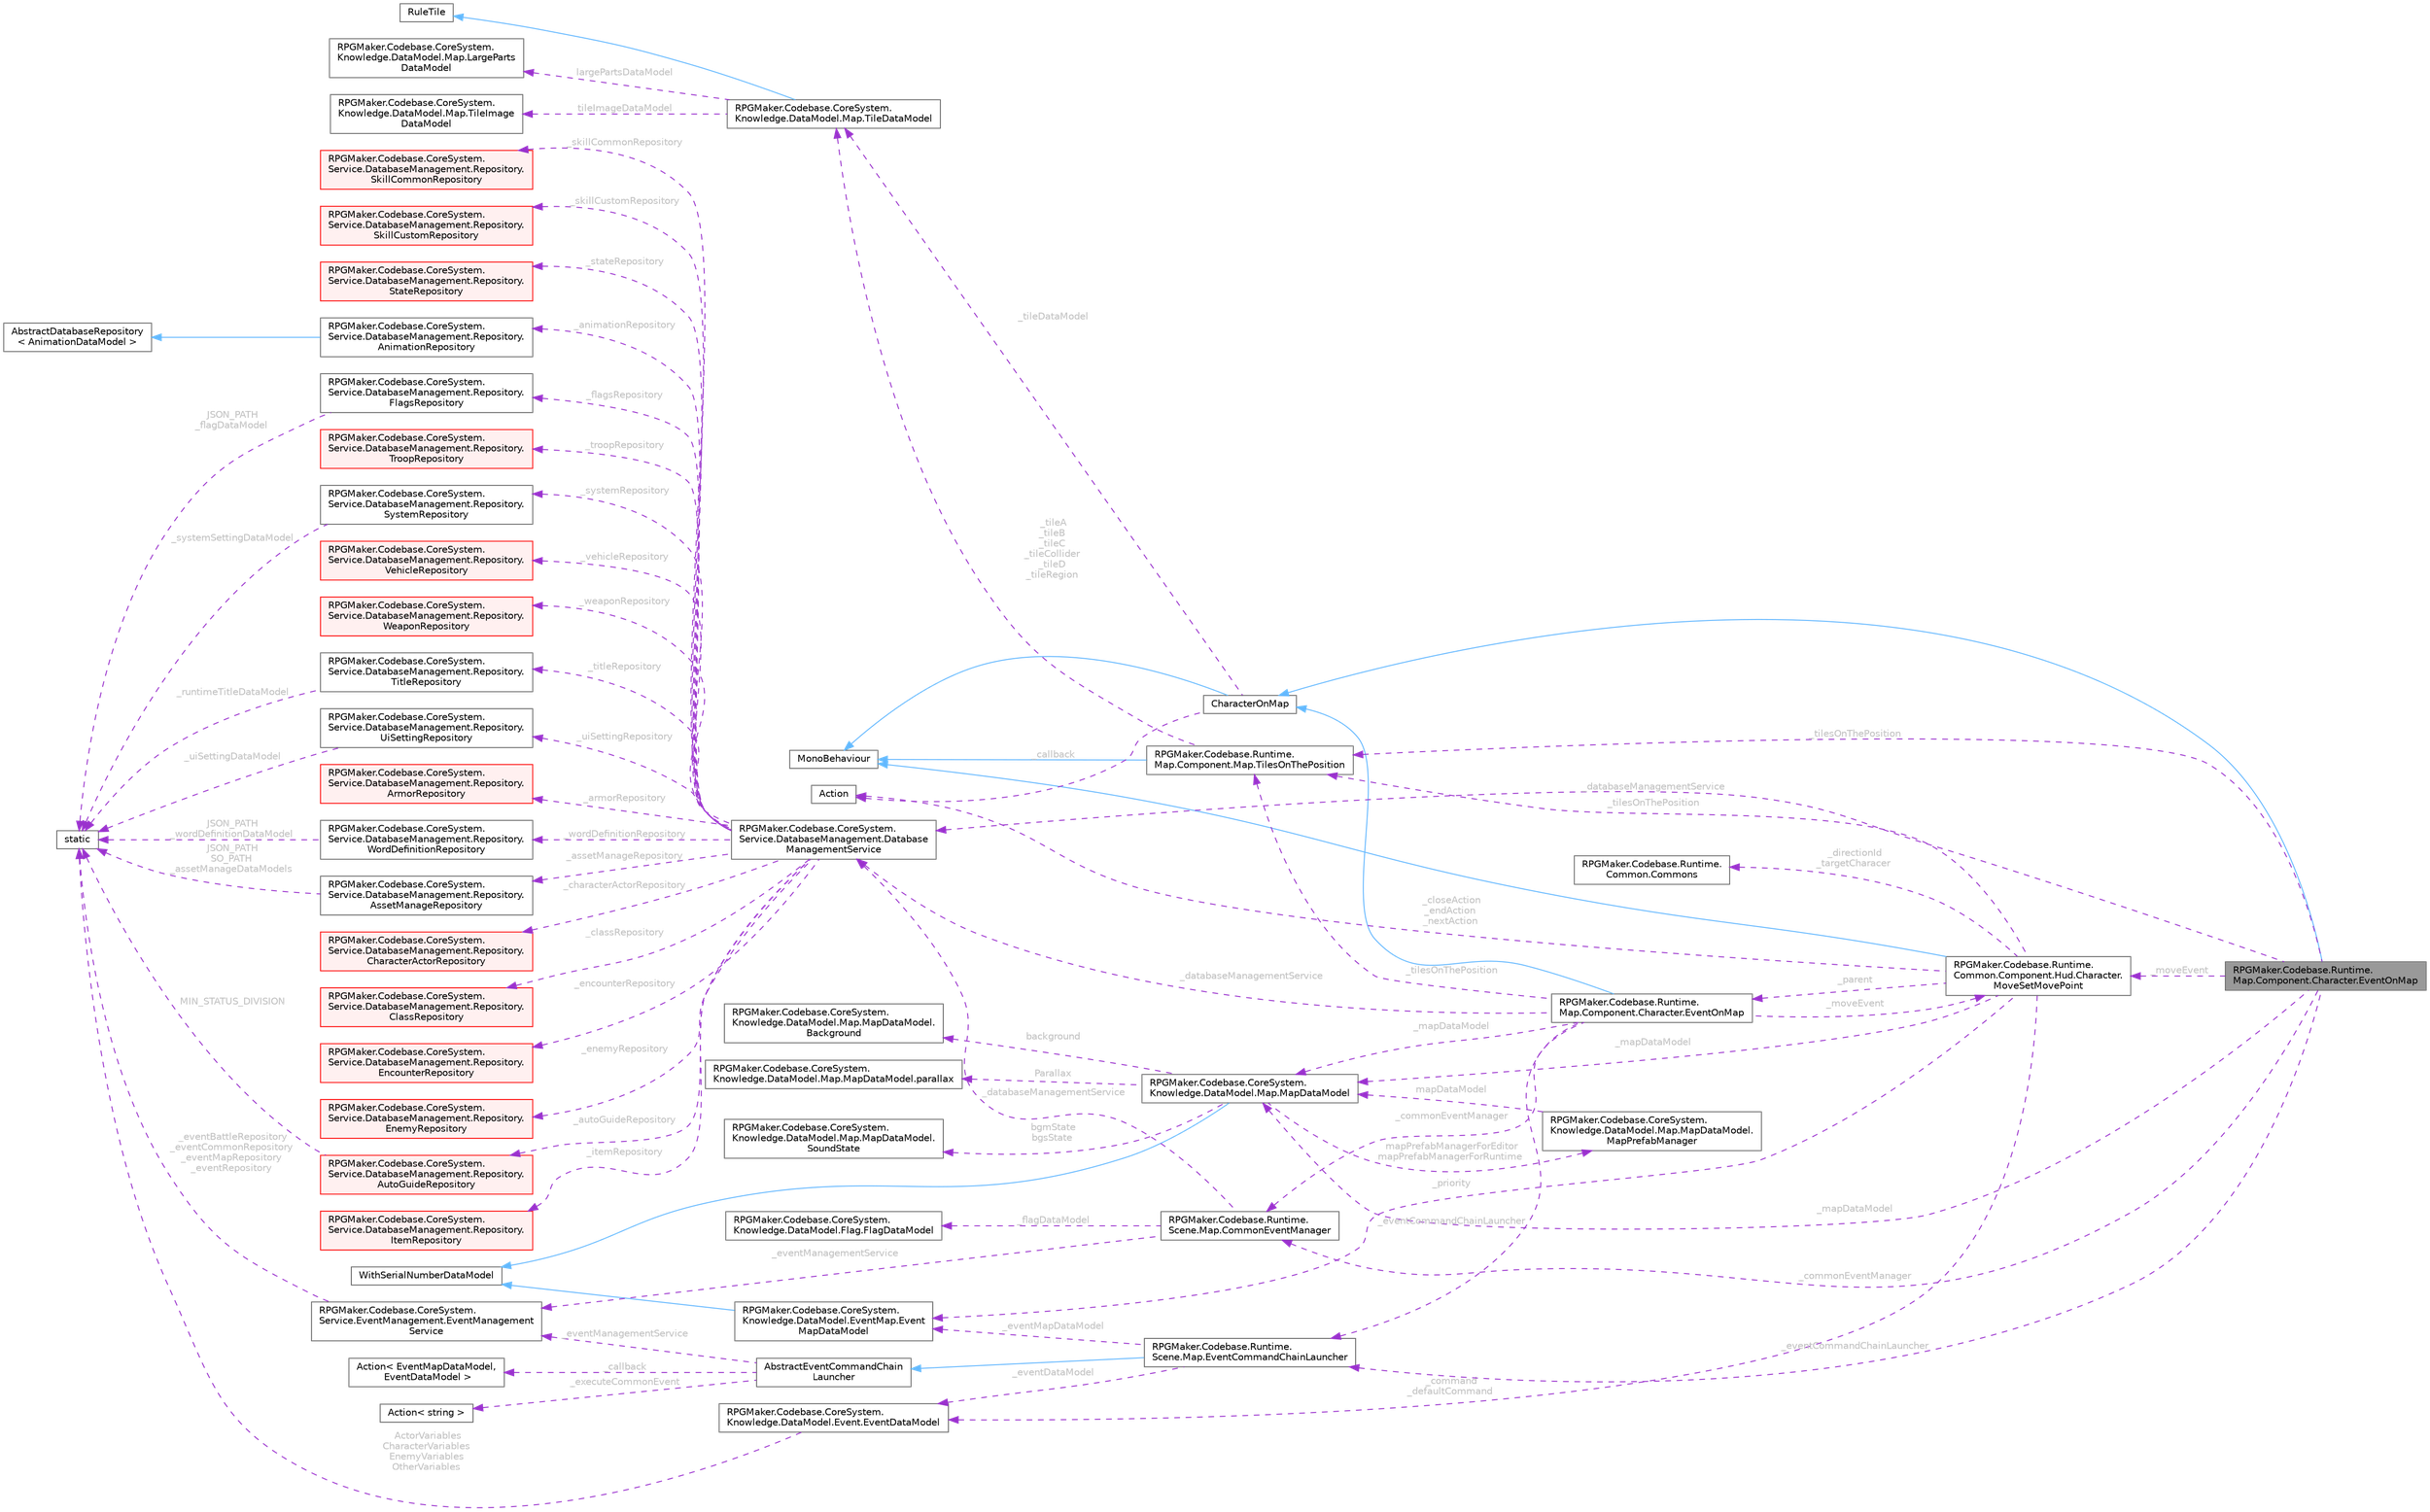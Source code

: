 digraph "RPGMaker.Codebase.Runtime.Map.Component.Character.EventOnMap"
{
 // LATEX_PDF_SIZE
  bgcolor="transparent";
  edge [fontname=Helvetica,fontsize=10,labelfontname=Helvetica,labelfontsize=10];
  node [fontname=Helvetica,fontsize=10,shape=box,height=0.2,width=0.4];
  rankdir="LR";
  Node1 [id="Node000001",label="RPGMaker.Codebase.Runtime.\lMap.Component.Character.EventOnMap",height=0.2,width=0.4,color="gray40", fillcolor="grey60", style="filled", fontcolor="black",tooltip="マップ上のイベント"];
  Node2 -> Node1 [id="edge1_Node000001_Node000002",dir="back",color="steelblue1",style="solid",tooltip=" "];
  Node2 [id="Node000002",label="CharacterOnMap",height=0.2,width=0.4,color="gray40", fillcolor="white", style="filled",URL="$d0/dad/class_r_p_g_maker_1_1_codebase_1_1_runtime_1_1_map_1_1_component_1_1_character_1_1_character_on_map.html",tooltip="マップ上のキャラクター"];
  Node3 -> Node2 [id="edge2_Node000002_Node000003",dir="back",color="steelblue1",style="solid",tooltip=" "];
  Node3 [id="Node000003",label="MonoBehaviour",height=0.2,width=0.4,color="gray40", fillcolor="white", style="filled",tooltip=" "];
  Node4 -> Node2 [id="edge3_Node000002_Node000004",dir="back",color="darkorchid3",style="dashed",tooltip=" ",label=" _callback",fontcolor="grey" ];
  Node4 [id="Node000004",label="Action",height=0.2,width=0.4,color="gray40", fillcolor="white", style="filled",tooltip=" "];
  Node5 -> Node2 [id="edge4_Node000002_Node000005",dir="back",color="darkorchid3",style="dashed",tooltip=" ",label=" _tileDataModel",fontcolor="grey" ];
  Node5 [id="Node000005",label="RPGMaker.Codebase.CoreSystem.\lKnowledge.DataModel.Map.TileDataModel",height=0.2,width=0.4,color="gray40", fillcolor="white", style="filled",URL="$d8/d26/class_r_p_g_maker_1_1_codebase_1_1_core_system_1_1_knowledge_1_1_data_model_1_1_map_1_1_tile_data_model.html",tooltip="😁 タイル・データ・モデル"];
  Node6 -> Node5 [id="edge5_Node000005_Node000006",dir="back",color="steelblue1",style="solid",tooltip=" "];
  Node6 [id="Node000006",label="RuleTile",height=0.2,width=0.4,color="gray40", fillcolor="white", style="filled",tooltip=" "];
  Node7 -> Node5 [id="edge6_Node000005_Node000007",dir="back",color="darkorchid3",style="dashed",tooltip=" ",label=" largePartsDataModel",fontcolor="grey" ];
  Node7 [id="Node000007",label="RPGMaker.Codebase.CoreSystem.\lKnowledge.DataModel.Map.LargeParts\lDataModel",height=0.2,width=0.4,color="gray40", fillcolor="white", style="filled",URL="$d2/d0f/class_r_p_g_maker_1_1_codebase_1_1_core_system_1_1_knowledge_1_1_data_model_1_1_map_1_1_large_parts_data_model.html",tooltip="😁 大パーツ・データ・モデル"];
  Node8 -> Node5 [id="edge7_Node000005_Node000008",dir="back",color="darkorchid3",style="dashed",tooltip=" ",label=" tileImageDataModel",fontcolor="grey" ];
  Node8 [id="Node000008",label="RPGMaker.Codebase.CoreSystem.\lKnowledge.DataModel.Map.TileImage\lDataModel",height=0.2,width=0.4,color="gray40", fillcolor="white", style="filled",URL="$d2/d8c/class_r_p_g_maker_1_1_codebase_1_1_core_system_1_1_knowledge_1_1_data_model_1_1_map_1_1_tile_image_data_model.html",tooltip="😁 タイル・イメージ・データ・モデル"];
  Node9 -> Node1 [id="edge8_Node000001_Node000009",dir="back",color="darkorchid3",style="dashed",tooltip=" ",label=" _mapDataModel",fontcolor="grey" ];
  Node9 [id="Node000009",label="RPGMaker.Codebase.CoreSystem.\lKnowledge.DataModel.Map.MapDataModel",height=0.2,width=0.4,color="gray40", fillcolor="white", style="filled",URL="$d8/d51/class_r_p_g_maker_1_1_codebase_1_1_core_system_1_1_knowledge_1_1_data_model_1_1_map_1_1_map_data_model.html",tooltip="😁 マップ・データ・モデル"];
  Node10 -> Node9 [id="edge9_Node000009_Node000010",dir="back",color="steelblue1",style="solid",tooltip=" "];
  Node10 [id="Node000010",label="WithSerialNumberDataModel",height=0.2,width=0.4,color="gray40", fillcolor="white", style="filled",tooltip=" "];
  Node11 -> Node9 [id="edge10_Node000009_Node000011",dir="back",color="darkorchid3",style="dashed",tooltip=" ",label=" background",fontcolor="grey" ];
  Node11 [id="Node000011",label="RPGMaker.Codebase.CoreSystem.\lKnowledge.DataModel.Map.MapDataModel.\lBackground",height=0.2,width=0.4,color="gray40", fillcolor="white", style="filled",URL="$d0/d66/class_r_p_g_maker_1_1_codebase_1_1_core_system_1_1_knowledge_1_1_data_model_1_1_map_1_1_map_data_model_1_1_background.html",tooltip="😁 背景"];
  Node12 -> Node9 [id="edge11_Node000009_Node000012",dir="back",color="darkorchid3",style="dashed",tooltip=" ",label=" Parallax",fontcolor="grey" ];
  Node12 [id="Node000012",label="RPGMaker.Codebase.CoreSystem.\lKnowledge.DataModel.Map.MapDataModel.parallax",height=0.2,width=0.4,color="gray40", fillcolor="white", style="filled",URL="$d6/d59/class_r_p_g_maker_1_1_codebase_1_1_core_system_1_1_knowledge_1_1_data_model_1_1_map_1_1_map_data_model_1_1parallax.html",tooltip="😁 視差"];
  Node13 -> Node9 [id="edge12_Node000009_Node000013",dir="back",color="darkorchid3",style="dashed",tooltip=" ",label=" bgmState\nbgsState",fontcolor="grey" ];
  Node13 [id="Node000013",label="RPGMaker.Codebase.CoreSystem.\lKnowledge.DataModel.Map.MapDataModel.\lSoundState",height=0.2,width=0.4,color="gray40", fillcolor="white", style="filled",URL="$dc/d49/class_r_p_g_maker_1_1_codebase_1_1_core_system_1_1_knowledge_1_1_data_model_1_1_map_1_1_map_data_model_1_1_sound_state.html",tooltip="😁 音状態"];
  Node14 -> Node9 [id="edge13_Node000009_Node000014",dir="back",color="darkorchid3",style="dashed",tooltip=" ",label=" mapPrefabManagerForEditor\nmapPrefabManagerForRuntime",fontcolor="grey" ];
  Node14 [id="Node000014",label="RPGMaker.Codebase.CoreSystem.\lKnowledge.DataModel.Map.MapDataModel.\lMapPrefabManager",height=0.2,width=0.4,color="gray40", fillcolor="white", style="filled",URL="$dd/db9/class_r_p_g_maker_1_1_codebase_1_1_core_system_1_1_knowledge_1_1_data_model_1_1_map_1_1_map_data_model_1_1_map_prefab_manager.html",tooltip="😁 マップ・プレファブ管理"];
  Node9 -> Node14 [id="edge14_Node000014_Node000009",dir="back",color="darkorchid3",style="dashed",tooltip=" ",label=" mapDataModel",fontcolor="grey" ];
  Node15 -> Node1 [id="edge15_Node000001_Node000015",dir="back",color="darkorchid3",style="dashed",tooltip=" ",label=" _moveEvent",fontcolor="grey" ];
  Node15 [id="Node000015",label="RPGMaker.Codebase.Runtime.\lCommon.Component.Hud.Character.\lMoveSetMovePoint",height=0.2,width=0.4,color="gray40", fillcolor="white", style="filled",URL="$d9/dcc/class_r_p_g_maker_1_1_codebase_1_1_runtime_1_1_common_1_1_component_1_1_hud_1_1_character_1_1_move_set_move_point.html",tooltip="😁 キャラクターの座標が必要 キャラクターの画像を変える必要がある"];
  Node3 -> Node15 [id="edge16_Node000015_Node000003",dir="back",color="steelblue1",style="solid",tooltip=" "];
  Node4 -> Node15 [id="edge17_Node000015_Node000004",dir="back",color="darkorchid3",style="dashed",tooltip=" ",label=" _closeAction\n_endAction\n_nextAction",fontcolor="grey" ];
  Node16 -> Node15 [id="edge18_Node000015_Node000016",dir="back",color="darkorchid3",style="dashed",tooltip=" ",label=" _command\n_defaultCommand",fontcolor="grey" ];
  Node16 [id="Node000016",label="RPGMaker.Codebase.CoreSystem.\lKnowledge.DataModel.Event.EventDataModel",height=0.2,width=0.4,color="gray40", fillcolor="white", style="filled",URL="$d3/d9a/class_r_p_g_maker_1_1_codebase_1_1_core_system_1_1_knowledge_1_1_data_model_1_1_event_1_1_event_data_model.html",tooltip="😁 イベント・データ・モデル"];
  Node17 -> Node16 [id="edge19_Node000016_Node000017",dir="back",color="darkorchid3",style="dashed",tooltip=" ",label=" ActorVariables\nCharacterVariables\nEnemyVariables\nOtherVariables",fontcolor="grey" ];
  Node17 [id="Node000017",label="static",height=0.2,width=0.4,color="gray40", fillcolor="white", style="filled",tooltip=" "];
  Node18 -> Node15 [id="edge20_Node000015_Node000018",dir="back",color="darkorchid3",style="dashed",tooltip=" ",label=" _directionId\n_targetCharacer",fontcolor="grey" ];
  Node18 [id="Node000018",label="RPGMaker.Codebase.Runtime.\lCommon.Commons",height=0.2,width=0.4,color="gray40", fillcolor="white", style="filled",URL="$d8/d0e/class_r_p_g_maker_1_1_codebase_1_1_runtime_1_1_common_1_1_commons.html",tooltip="😁 Runtime, Editorのプレビュー, EditorのUIで共用するもの。"];
  Node9 -> Node15 [id="edge21_Node000015_Node000009",dir="back",color="darkorchid3",style="dashed",tooltip=" ",label=" _mapDataModel",fontcolor="grey" ];
  Node19 -> Node15 [id="edge22_Node000015_Node000019",dir="back",color="darkorchid3",style="dashed",tooltip=" ",label=" _parent",fontcolor="grey" ];
  Node19 [id="Node000019",label="RPGMaker.Codebase.Runtime.\lMap.Component.Character.EventOnMap",height=0.2,width=0.4,color="gray40", fillcolor="white", style="filled",URL="$da/d39/class_r_p_g_maker_1_1_codebase_1_1_runtime_1_1_map_1_1_component_1_1_character_1_1_event_on_map.html",tooltip="マップ上のイベント"];
  Node2 -> Node19 [id="edge23_Node000019_Node000002",dir="back",color="steelblue1",style="solid",tooltip=" "];
  Node9 -> Node19 [id="edge24_Node000019_Node000009",dir="back",color="darkorchid3",style="dashed",tooltip=" ",label=" _mapDataModel",fontcolor="grey" ];
  Node15 -> Node19 [id="edge25_Node000019_Node000015",dir="back",color="darkorchid3",style="dashed",tooltip=" ",label=" _moveEvent",fontcolor="grey" ];
  Node20 -> Node19 [id="edge26_Node000019_Node000020",dir="back",color="darkorchid3",style="dashed",tooltip=" ",label=" _tilesOnThePosition",fontcolor="grey" ];
  Node20 [id="Node000020",label="RPGMaker.Codebase.Runtime.\lMap.Component.Map.TilesOnThePosition",height=0.2,width=0.4,color="gray40", fillcolor="white", style="filled",URL="$d6/dfd/class_r_p_g_maker_1_1_codebase_1_1_runtime_1_1_map_1_1_component_1_1_map_1_1_tiles_on_the_position.html",tooltip="ポジション上のタイル"];
  Node3 -> Node20 [id="edge27_Node000020_Node000003",dir="back",color="steelblue1",style="solid",tooltip=" "];
  Node5 -> Node20 [id="edge28_Node000020_Node000005",dir="back",color="darkorchid3",style="dashed",tooltip=" ",label=" _tileA\n_tileB\n_tileC\n_tileCollider\n_tileD\n_tileRegion",fontcolor="grey" ];
  Node21 -> Node19 [id="edge29_Node000019_Node000021",dir="back",color="darkorchid3",style="dashed",tooltip=" ",label=" _eventCommandChainLauncher",fontcolor="grey" ];
  Node21 [id="Node000021",label="RPGMaker.Codebase.Runtime.\lScene.Map.EventCommandChainLauncher",height=0.2,width=0.4,color="gray40", fillcolor="white", style="filled",URL="$d8/dfc/class_r_p_g_maker_1_1_codebase_1_1_runtime_1_1_scene_1_1_map_1_1_event_command_chain_launcher.html",tooltip="イベント共通鎖ランチャー"];
  Node22 -> Node21 [id="edge30_Node000021_Node000022",dir="back",color="steelblue1",style="solid",tooltip=" "];
  Node22 [id="Node000022",label="AbstractEventCommandChain\lLauncher",height=0.2,width=0.4,color="gray40", fillcolor="white", style="filled",URL="$d4/dd0/class_r_p_g_maker_1_1_codebase_1_1_runtime_1_1_event_1_1_abstract_event_command_chain_launcher.html",tooltip="😁 イベントのChainLauncherの基底クラス"];
  Node23 -> Node22 [id="edge31_Node000022_Node000023",dir="back",color="darkorchid3",style="dashed",tooltip=" ",label=" _callback",fontcolor="grey" ];
  Node23 [id="Node000023",label="Action\< EventMapDataModel,\l EventDataModel \>",height=0.2,width=0.4,color="gray40", fillcolor="white", style="filled",tooltip=" "];
  Node24 -> Node22 [id="edge32_Node000022_Node000024",dir="back",color="darkorchid3",style="dashed",tooltip=" ",label=" _executeCommonEvent",fontcolor="grey" ];
  Node24 [id="Node000024",label="Action\< string \>",height=0.2,width=0.4,color="gray40", fillcolor="white", style="filled",tooltip=" "];
  Node25 -> Node22 [id="edge33_Node000022_Node000025",dir="back",color="darkorchid3",style="dashed",tooltip=" ",label=" _eventManagementService",fontcolor="grey" ];
  Node25 [id="Node000025",label="RPGMaker.Codebase.CoreSystem.\lService.EventManagement.EventManagement\lService",height=0.2,width=0.4,color="gray40", fillcolor="white", style="filled",URL="$d5/d7b/class_r_p_g_maker_1_1_codebase_1_1_core_system_1_1_service_1_1_event_management_1_1_event_management_service.html",tooltip="😁 イベント管理サービス"];
  Node17 -> Node25 [id="edge34_Node000025_Node000017",dir="back",color="darkorchid3",style="dashed",tooltip=" ",label=" _eventBattleRepository\n_eventCommonRepository\n_eventMapRepository\n_eventRepository",fontcolor="grey" ];
  Node26 -> Node21 [id="edge35_Node000021_Node000026",dir="back",color="darkorchid3",style="dashed",tooltip=" ",label=" _eventMapDataModel",fontcolor="grey" ];
  Node26 [id="Node000026",label="RPGMaker.Codebase.CoreSystem.\lKnowledge.DataModel.EventMap.Event\lMapDataModel",height=0.2,width=0.4,color="gray40", fillcolor="white", style="filled",URL="$df/d2c/class_r_p_g_maker_1_1_codebase_1_1_core_system_1_1_knowledge_1_1_data_model_1_1_event_map_1_1_event_map_data_model.html",tooltip="😁 イベント・マップ・データ・モデル"];
  Node10 -> Node26 [id="edge36_Node000026_Node000010",dir="back",color="steelblue1",style="solid",tooltip=" "];
  Node16 -> Node21 [id="edge37_Node000021_Node000016",dir="back",color="darkorchid3",style="dashed",tooltip=" ",label=" _eventDataModel",fontcolor="grey" ];
  Node27 -> Node19 [id="edge38_Node000019_Node000027",dir="back",color="darkorchid3",style="dashed",tooltip=" ",label=" _databaseManagementService",fontcolor="grey" ];
  Node27 [id="Node000027",label="RPGMaker.Codebase.CoreSystem.\lService.DatabaseManagement.Database\lManagementService",height=0.2,width=0.4,color="gray40", fillcolor="white", style="filled",URL="$db/db0/class_r_p_g_maker_1_1_codebase_1_1_core_system_1_1_service_1_1_database_management_1_1_database_management_service.html",tooltip="😁 データベース管理サービス"];
  Node28 -> Node27 [id="edge39_Node000027_Node000028",dir="back",color="darkorchid3",style="dashed",tooltip=" ",label=" _animationRepository",fontcolor="grey" ];
  Node28 [id="Node000028",label="RPGMaker.Codebase.CoreSystem.\lService.DatabaseManagement.Repository.\lAnimationRepository",height=0.2,width=0.4,color="gray40", fillcolor="white", style="filled",URL="$d5/deb/class_r_p_g_maker_1_1_codebase_1_1_core_system_1_1_service_1_1_database_management_1_1_repository_1_1_animation_repository.html",tooltip="😁 アニメーション置き場"];
  Node29 -> Node28 [id="edge40_Node000028_Node000029",dir="back",color="steelblue1",style="solid",tooltip=" "];
  Node29 [id="Node000029",label="AbstractDatabaseRepository\l\< AnimationDataModel \>",height=0.2,width=0.4,color="gray40", fillcolor="white", style="filled",tooltip=" "];
  Node30 -> Node27 [id="edge41_Node000027_Node000030",dir="back",color="darkorchid3",style="dashed",tooltip=" ",label=" _armorRepository",fontcolor="grey" ];
  Node30 [id="Node000030",label="RPGMaker.Codebase.CoreSystem.\lService.DatabaseManagement.Repository.\lArmorRepository",height=0.2,width=0.4,color="red", fillcolor="#FFF0F0", style="filled",URL="$d5/d5e/class_r_p_g_maker_1_1_codebase_1_1_core_system_1_1_service_1_1_database_management_1_1_repository_1_1_armor_repository.html",tooltip="😁 防具置き場"];
  Node32 -> Node27 [id="edge42_Node000027_Node000032",dir="back",color="darkorchid3",style="dashed",tooltip=" ",label=" _assetManageRepository",fontcolor="grey" ];
  Node32 [id="Node000032",label="RPGMaker.Codebase.CoreSystem.\lService.DatabaseManagement.Repository.\lAssetManageRepository",height=0.2,width=0.4,color="gray40", fillcolor="white", style="filled",URL="$d7/db3/class_r_p_g_maker_1_1_codebase_1_1_core_system_1_1_service_1_1_database_management_1_1_repository_1_1_asset_manage_repository.html",tooltip="😁 資産管理置き場"];
  Node17 -> Node32 [id="edge43_Node000032_Node000017",dir="back",color="darkorchid3",style="dashed",tooltip=" ",label=" JSON_PATH\nSO_PATH\n_assetManageDataModels",fontcolor="grey" ];
  Node33 -> Node27 [id="edge44_Node000027_Node000033",dir="back",color="darkorchid3",style="dashed",tooltip=" ",label=" _autoGuideRepository",fontcolor="grey" ];
  Node33 [id="Node000033",label="RPGMaker.Codebase.CoreSystem.\lService.DatabaseManagement.Repository.\lAutoGuideRepository",height=0.2,width=0.4,color="red", fillcolor="#FFF0F0", style="filled",URL="$dc/d23/class_r_p_g_maker_1_1_codebase_1_1_core_system_1_1_service_1_1_database_management_1_1_repository_1_1_auto_guide_repository.html",tooltip="😁 自動ガイド置き場"];
  Node17 -> Node33 [id="edge45_Node000033_Node000017",dir="back",color="darkorchid3",style="dashed",tooltip=" ",label=" MIN_STATUS_DIVISION",fontcolor="grey" ];
  Node35 -> Node27 [id="edge46_Node000027_Node000035",dir="back",color="darkorchid3",style="dashed",tooltip=" ",label=" _characterActorRepository",fontcolor="grey" ];
  Node35 [id="Node000035",label="RPGMaker.Codebase.CoreSystem.\lService.DatabaseManagement.Repository.\lCharacterActorRepository",height=0.2,width=0.4,color="red", fillcolor="#FFF0F0", style="filled",URL="$dc/d27/class_r_p_g_maker_1_1_codebase_1_1_core_system_1_1_service_1_1_database_management_1_1_repositor67544213d6af3013901ca89c3e4d5d21.html",tooltip="😁 キャラクター・アクター置き場"];
  Node37 -> Node27 [id="edge47_Node000027_Node000037",dir="back",color="darkorchid3",style="dashed",tooltip=" ",label=" _classRepository",fontcolor="grey" ];
  Node37 [id="Node000037",label="RPGMaker.Codebase.CoreSystem.\lService.DatabaseManagement.Repository.\lClassRepository",height=0.2,width=0.4,color="red", fillcolor="#FFF0F0", style="filled",URL="$d5/df3/class_r_p_g_maker_1_1_codebase_1_1_core_system_1_1_service_1_1_database_management_1_1_repository_1_1_class_repository.html",tooltip="😁 クラス置き場"];
  Node39 -> Node27 [id="edge48_Node000027_Node000039",dir="back",color="darkorchid3",style="dashed",tooltip=" ",label=" _encounterRepository",fontcolor="grey" ];
  Node39 [id="Node000039",label="RPGMaker.Codebase.CoreSystem.\lService.DatabaseManagement.Repository.\lEncounterRepository",height=0.2,width=0.4,color="red", fillcolor="#FFF0F0", style="filled",URL="$d3/dae/class_r_p_g_maker_1_1_codebase_1_1_core_system_1_1_service_1_1_database_management_1_1_repository_1_1_encounter_repository.html",tooltip="😁 遭遇置き場"];
  Node41 -> Node27 [id="edge49_Node000027_Node000041",dir="back",color="darkorchid3",style="dashed",tooltip=" ",label=" _enemyRepository",fontcolor="grey" ];
  Node41 [id="Node000041",label="RPGMaker.Codebase.CoreSystem.\lService.DatabaseManagement.Repository.\lEnemyRepository",height=0.2,width=0.4,color="red", fillcolor="#FFF0F0", style="filled",URL="$d4/d59/class_r_p_g_maker_1_1_codebase_1_1_core_system_1_1_service_1_1_database_management_1_1_repository_1_1_enemy_repository.html",tooltip="😁 敵置き場"];
  Node43 -> Node27 [id="edge50_Node000027_Node000043",dir="back",color="darkorchid3",style="dashed",tooltip=" ",label=" _flagsRepository",fontcolor="grey" ];
  Node43 [id="Node000043",label="RPGMaker.Codebase.CoreSystem.\lService.DatabaseManagement.Repository.\lFlagsRepository",height=0.2,width=0.4,color="gray40", fillcolor="white", style="filled",URL="$dd/db4/class_r_p_g_maker_1_1_codebase_1_1_core_system_1_1_service_1_1_database_management_1_1_repository_1_1_flags_repository.html",tooltip="😁 フラグ置き場"];
  Node17 -> Node43 [id="edge51_Node000043_Node000017",dir="back",color="darkorchid3",style="dashed",tooltip=" ",label=" JSON_PATH\n_flagDataModel",fontcolor="grey" ];
  Node44 -> Node27 [id="edge52_Node000027_Node000044",dir="back",color="darkorchid3",style="dashed",tooltip=" ",label=" _itemRepository",fontcolor="grey" ];
  Node44 [id="Node000044",label="RPGMaker.Codebase.CoreSystem.\lService.DatabaseManagement.Repository.\lItemRepository",height=0.2,width=0.4,color="red", fillcolor="#FFF0F0", style="filled",URL="$dd/d1d/class_r_p_g_maker_1_1_codebase_1_1_core_system_1_1_service_1_1_database_management_1_1_repository_1_1_item_repository.html",tooltip="😁 アイテム置き場"];
  Node46 -> Node27 [id="edge53_Node000027_Node000046",dir="back",color="darkorchid3",style="dashed",tooltip=" ",label=" _skillCommonRepository",fontcolor="grey" ];
  Node46 [id="Node000046",label="RPGMaker.Codebase.CoreSystem.\lService.DatabaseManagement.Repository.\lSkillCommonRepository",height=0.2,width=0.4,color="red", fillcolor="#FFF0F0", style="filled",URL="$da/d52/class_r_p_g_maker_1_1_codebase_1_1_core_system_1_1_service_1_1_database_management_1_1_repository_1_1_skill_common_repository.html",tooltip="😁 スキル共通置き場"];
  Node48 -> Node27 [id="edge54_Node000027_Node000048",dir="back",color="darkorchid3",style="dashed",tooltip=" ",label=" _skillCustomRepository",fontcolor="grey" ];
  Node48 [id="Node000048",label="RPGMaker.Codebase.CoreSystem.\lService.DatabaseManagement.Repository.\lSkillCustomRepository",height=0.2,width=0.4,color="red", fillcolor="#FFF0F0", style="filled",URL="$df/d9d/class_r_p_g_maker_1_1_codebase_1_1_core_system_1_1_service_1_1_database_management_1_1_repository_1_1_skill_custom_repository.html",tooltip="😁 スキル・カスタム置き場"];
  Node50 -> Node27 [id="edge55_Node000027_Node000050",dir="back",color="darkorchid3",style="dashed",tooltip=" ",label=" _stateRepository",fontcolor="grey" ];
  Node50 [id="Node000050",label="RPGMaker.Codebase.CoreSystem.\lService.DatabaseManagement.Repository.\lStateRepository",height=0.2,width=0.4,color="red", fillcolor="#FFF0F0", style="filled",URL="$d0/d34/class_r_p_g_maker_1_1_codebase_1_1_core_system_1_1_service_1_1_database_management_1_1_repository_1_1_state_repository.html",tooltip="😁 状態置き場"];
  Node52 -> Node27 [id="edge56_Node000027_Node000052",dir="back",color="darkorchid3",style="dashed",tooltip=" ",label=" _systemRepository",fontcolor="grey" ];
  Node52 [id="Node000052",label="RPGMaker.Codebase.CoreSystem.\lService.DatabaseManagement.Repository.\lSystemRepository",height=0.2,width=0.4,color="gray40", fillcolor="white", style="filled",URL="$d6/d55/class_r_p_g_maker_1_1_codebase_1_1_core_system_1_1_service_1_1_database_management_1_1_repository_1_1_system_repository.html",tooltip="😁 システム置き場"];
  Node17 -> Node52 [id="edge57_Node000052_Node000017",dir="back",color="darkorchid3",style="dashed",tooltip=" ",label=" _systemSettingDataModel",fontcolor="grey" ];
  Node53 -> Node27 [id="edge58_Node000027_Node000053",dir="back",color="darkorchid3",style="dashed",tooltip=" ",label=" _titleRepository",fontcolor="grey" ];
  Node53 [id="Node000053",label="RPGMaker.Codebase.CoreSystem.\lService.DatabaseManagement.Repository.\lTitleRepository",height=0.2,width=0.4,color="gray40", fillcolor="white", style="filled",URL="$d6/d61/class_r_p_g_maker_1_1_codebase_1_1_core_system_1_1_service_1_1_database_management_1_1_repository_1_1_title_repository.html",tooltip="😁 タイトル置き場"];
  Node17 -> Node53 [id="edge59_Node000053_Node000017",dir="back",color="darkorchid3",style="dashed",tooltip=" ",label=" _runtimeTitleDataModel",fontcolor="grey" ];
  Node54 -> Node27 [id="edge60_Node000027_Node000054",dir="back",color="darkorchid3",style="dashed",tooltip=" ",label=" _troopRepository",fontcolor="grey" ];
  Node54 [id="Node000054",label="RPGMaker.Codebase.CoreSystem.\lService.DatabaseManagement.Repository.\lTroopRepository",height=0.2,width=0.4,color="red", fillcolor="#FFF0F0", style="filled",URL="$d6/d3e/class_r_p_g_maker_1_1_codebase_1_1_core_system_1_1_service_1_1_database_management_1_1_repository_1_1_troop_repository.html",tooltip="😁 部隊置き場"];
  Node56 -> Node27 [id="edge61_Node000027_Node000056",dir="back",color="darkorchid3",style="dashed",tooltip=" ",label=" _uiSettingRepository",fontcolor="grey" ];
  Node56 [id="Node000056",label="RPGMaker.Codebase.CoreSystem.\lService.DatabaseManagement.Repository.\lUiSettingRepository",height=0.2,width=0.4,color="gray40", fillcolor="white", style="filled",URL="$de/d41/class_r_p_g_maker_1_1_codebase_1_1_core_system_1_1_service_1_1_database_management_1_1_repository_1_1_ui_setting_repository.html",tooltip="😁 ユーザー・インターフェース設定置き場"];
  Node17 -> Node56 [id="edge62_Node000056_Node000017",dir="back",color="darkorchid3",style="dashed",tooltip=" ",label=" _uiSettingDataModel",fontcolor="grey" ];
  Node57 -> Node27 [id="edge63_Node000027_Node000057",dir="back",color="darkorchid3",style="dashed",tooltip=" ",label=" _vehicleRepository",fontcolor="grey" ];
  Node57 [id="Node000057",label="RPGMaker.Codebase.CoreSystem.\lService.DatabaseManagement.Repository.\lVehicleRepository",height=0.2,width=0.4,color="red", fillcolor="#FFF0F0", style="filled",URL="$dc/dcd/class_r_p_g_maker_1_1_codebase_1_1_core_system_1_1_service_1_1_database_management_1_1_repository_1_1_vehicle_repository.html",tooltip="😁 乗り物置き場"];
  Node59 -> Node27 [id="edge64_Node000027_Node000059",dir="back",color="darkorchid3",style="dashed",tooltip=" ",label=" _weaponRepository",fontcolor="grey" ];
  Node59 [id="Node000059",label="RPGMaker.Codebase.CoreSystem.\lService.DatabaseManagement.Repository.\lWeaponRepository",height=0.2,width=0.4,color="red", fillcolor="#FFF0F0", style="filled",URL="$de/d23/class_r_p_g_maker_1_1_codebase_1_1_core_system_1_1_service_1_1_database_management_1_1_repository_1_1_weapon_repository.html",tooltip="😁 武器置き場"];
  Node61 -> Node27 [id="edge65_Node000027_Node000061",dir="back",color="darkorchid3",style="dashed",tooltip=" ",label=" _wordDefinitionRepository",fontcolor="grey" ];
  Node61 [id="Node000061",label="RPGMaker.Codebase.CoreSystem.\lService.DatabaseManagement.Repository.\lWordDefinitionRepository",height=0.2,width=0.4,color="gray40", fillcolor="white", style="filled",URL="$d0/d25/class_r_p_g_maker_1_1_codebase_1_1_core_system_1_1_service_1_1_database_management_1_1_repositor810f9e3871d1afeaa788d9c5df5cdd13.html",tooltip="😁 単語定義置き場"];
  Node17 -> Node61 [id="edge66_Node000061_Node000017",dir="back",color="darkorchid3",style="dashed",tooltip=" ",label=" JSON_PATH\n_wordDefinitionDataModel",fontcolor="grey" ];
  Node62 -> Node19 [id="edge67_Node000019_Node000062",dir="back",color="darkorchid3",style="dashed",tooltip=" ",label=" _commonEventManager",fontcolor="grey" ];
  Node62 [id="Node000062",label="RPGMaker.Codebase.Runtime.\lScene.Map.CommonEventManager",height=0.2,width=0.4,color="gray40", fillcolor="white", style="filled",URL="$d6/d00/class_r_p_g_maker_1_1_codebase_1_1_runtime_1_1_scene_1_1_map_1_1_common_event_manager.html",tooltip="共通イベント管理機"];
  Node27 -> Node62 [id="edge68_Node000062_Node000027",dir="back",color="darkorchid3",style="dashed",tooltip=" ",label=" _databaseManagementService",fontcolor="grey" ];
  Node25 -> Node62 [id="edge69_Node000062_Node000025",dir="back",color="darkorchid3",style="dashed",tooltip=" ",label=" _eventManagementService",fontcolor="grey" ];
  Node63 -> Node62 [id="edge70_Node000062_Node000063",dir="back",color="darkorchid3",style="dashed",tooltip=" ",label=" _flagDataModel",fontcolor="grey" ];
  Node63 [id="Node000063",label="RPGMaker.Codebase.CoreSystem.\lKnowledge.DataModel.Flag.FlagDataModel",height=0.2,width=0.4,color="gray40", fillcolor="white", style="filled",URL="$df/dea/class_r_p_g_maker_1_1_codebase_1_1_core_system_1_1_knowledge_1_1_data_model_1_1_flag_1_1_flag_data_model.html",tooltip="😁 フラグ・データ・モデル"];
  Node26 -> Node15 [id="edge71_Node000015_Node000026",dir="back",color="darkorchid3",style="dashed",tooltip=" ",label=" _priority",fontcolor="grey" ];
  Node20 -> Node15 [id="edge72_Node000015_Node000020",dir="back",color="darkorchid3",style="dashed",tooltip=" ",label=" _tilesOnThePosition",fontcolor="grey" ];
  Node20 -> Node1 [id="edge73_Node000001_Node000020",dir="back",color="darkorchid3",style="dashed",tooltip=" ",label=" _tilesOnThePosition",fontcolor="grey" ];
  Node21 -> Node1 [id="edge74_Node000001_Node000021",dir="back",color="darkorchid3",style="dashed",tooltip=" ",label=" _eventCommandChainLauncher",fontcolor="grey" ];
  Node27 -> Node1 [id="edge75_Node000001_Node000027",dir="back",color="darkorchid3",style="dashed",tooltip=" ",label=" _databaseManagementService",fontcolor="grey" ];
  Node62 -> Node1 [id="edge76_Node000001_Node000062",dir="back",color="darkorchid3",style="dashed",tooltip=" ",label=" _commonEventManager",fontcolor="grey" ];
}
